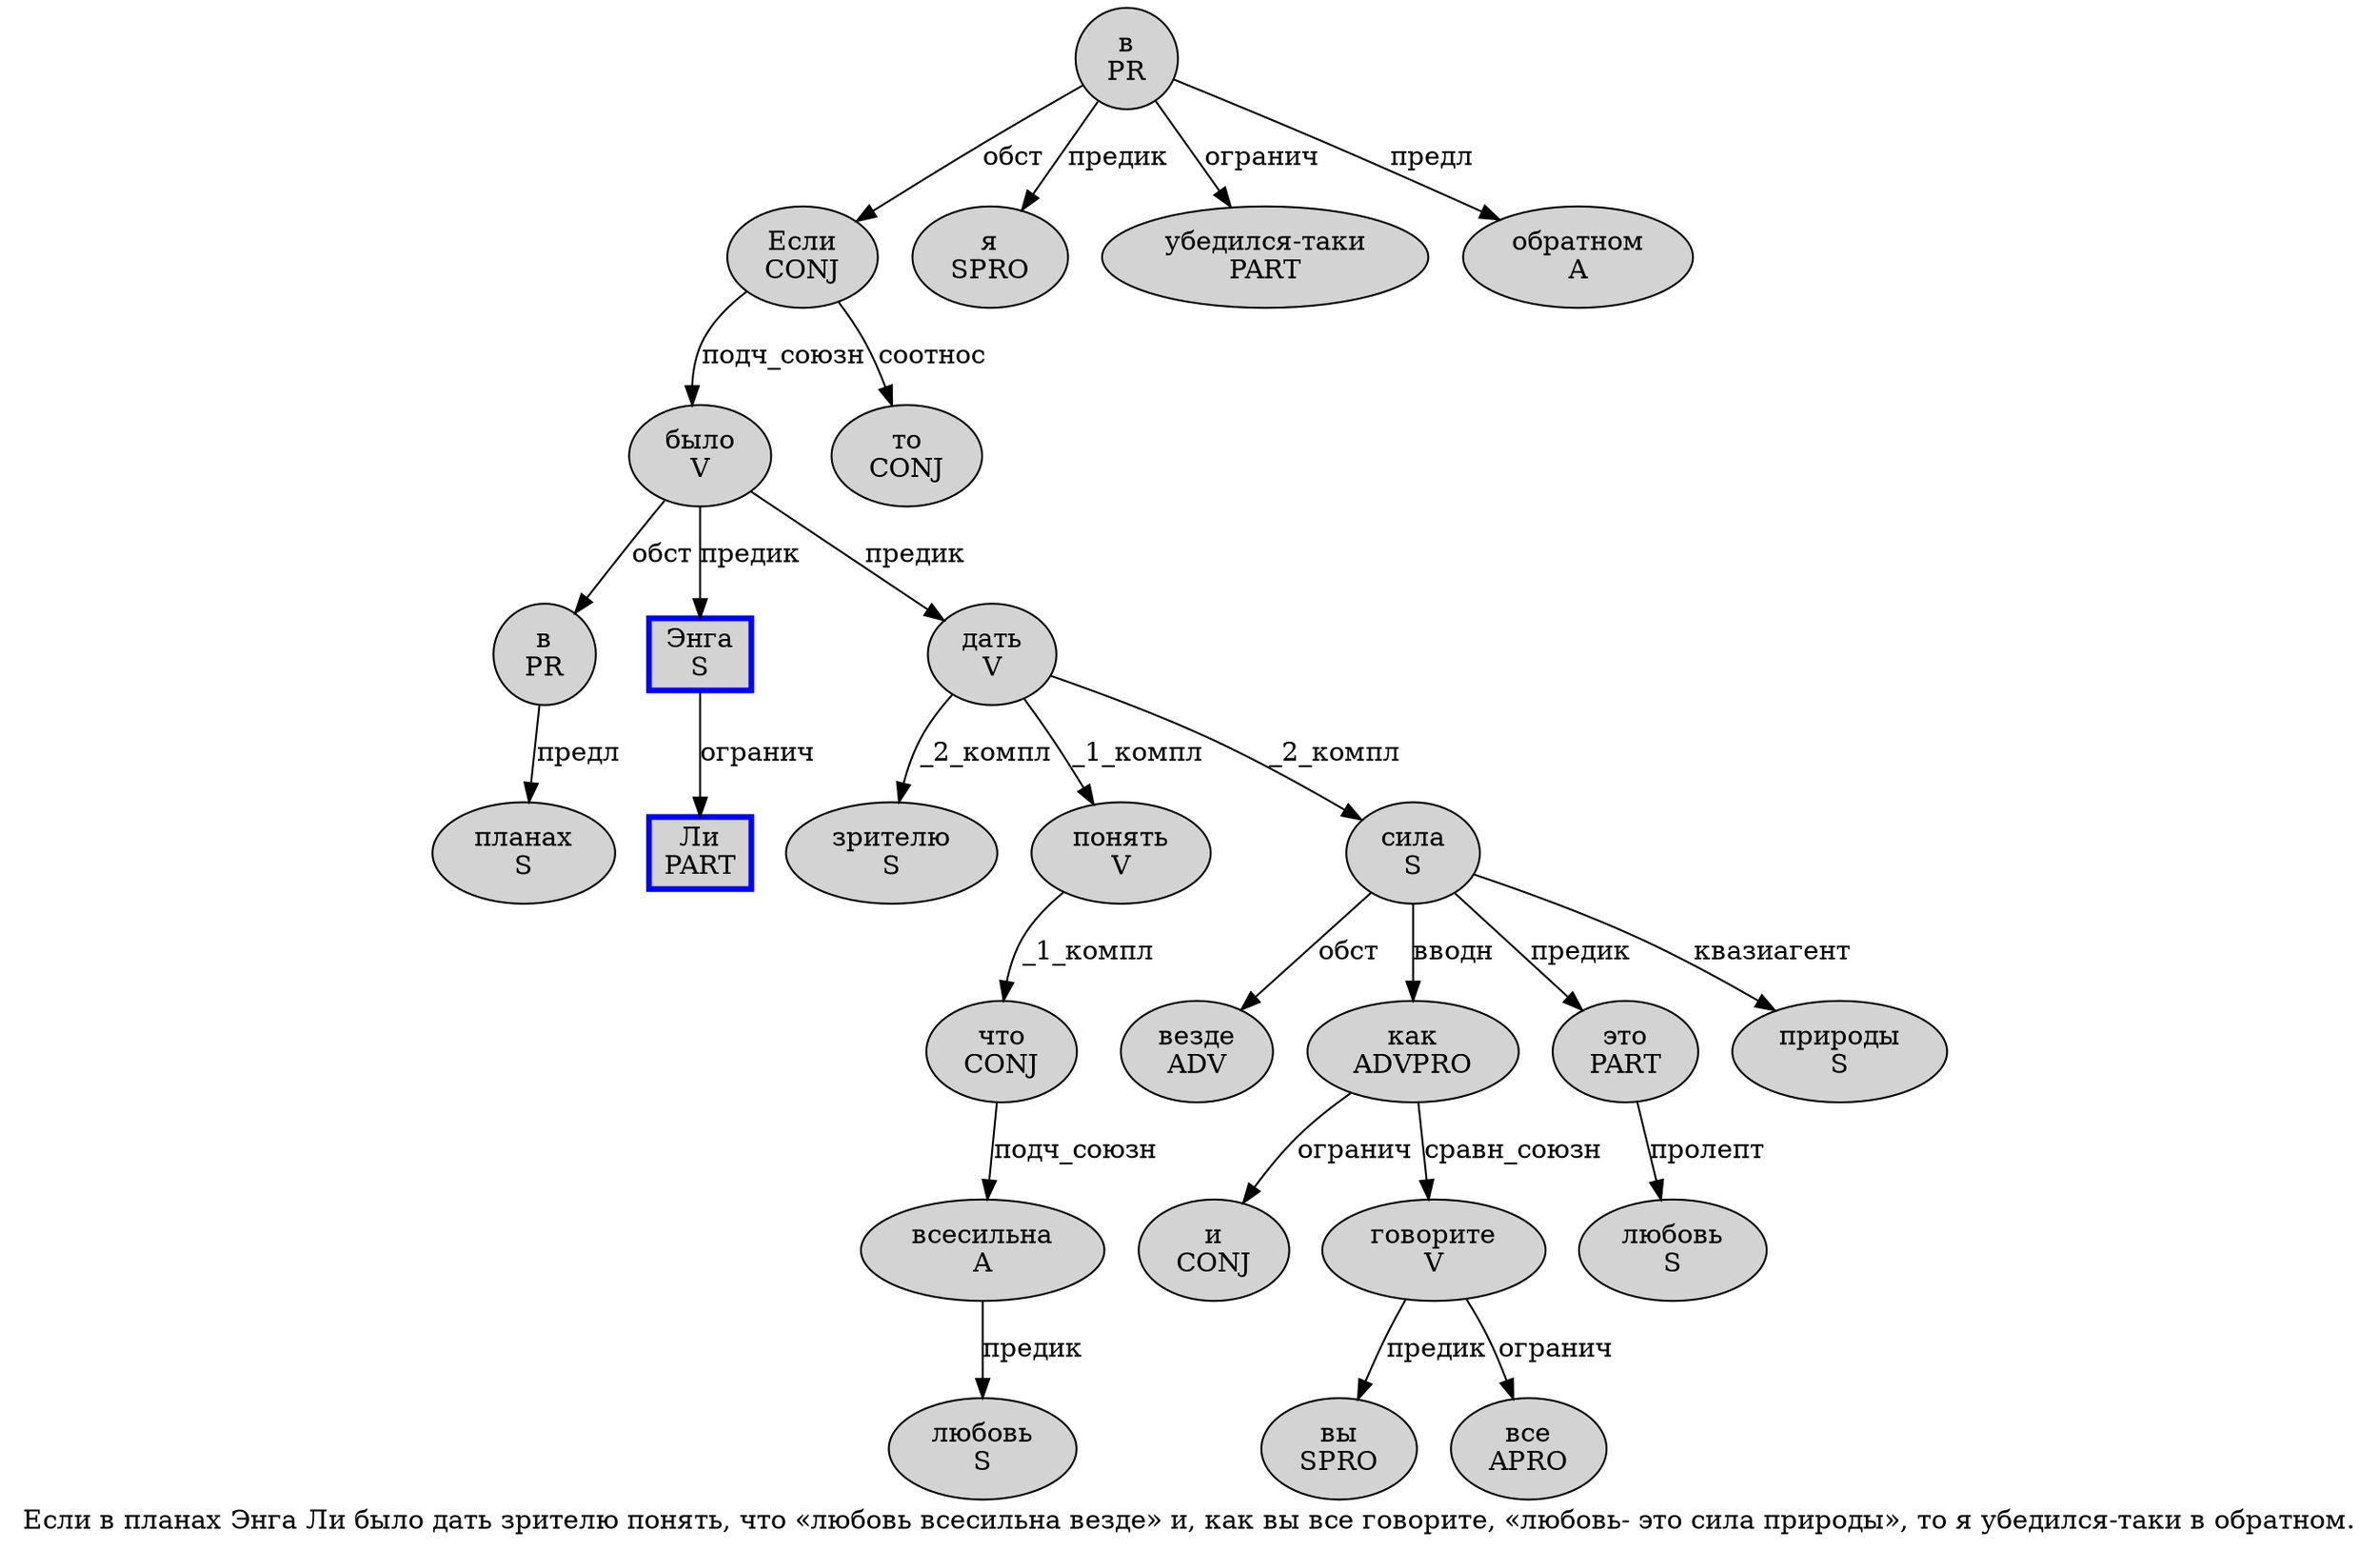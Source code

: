 digraph SENTENCE_3156 {
	graph [label="Если в планах Энга Ли было дать зрителю понять, что «любовь всесильна везде» и, как вы все говорите, «любовь- это сила природы», то я убедился-таки в обратном."]
	node [style=filled]
		0 [label="Если
CONJ" color="" fillcolor=lightgray penwidth=1 shape=ellipse]
		1 [label="в
PR" color="" fillcolor=lightgray penwidth=1 shape=ellipse]
		2 [label="планах
S" color="" fillcolor=lightgray penwidth=1 shape=ellipse]
		3 [label="Энга
S" color=blue fillcolor=lightgray penwidth=3 shape=box]
		4 [label="Ли
PART" color=blue fillcolor=lightgray penwidth=3 shape=box]
		5 [label="было
V" color="" fillcolor=lightgray penwidth=1 shape=ellipse]
		6 [label="дать
V" color="" fillcolor=lightgray penwidth=1 shape=ellipse]
		7 [label="зрителю
S" color="" fillcolor=lightgray penwidth=1 shape=ellipse]
		8 [label="понять
V" color="" fillcolor=lightgray penwidth=1 shape=ellipse]
		10 [label="что
CONJ" color="" fillcolor=lightgray penwidth=1 shape=ellipse]
		12 [label="любовь
S" color="" fillcolor=lightgray penwidth=1 shape=ellipse]
		13 [label="всесильна
A" color="" fillcolor=lightgray penwidth=1 shape=ellipse]
		14 [label="везде
ADV" color="" fillcolor=lightgray penwidth=1 shape=ellipse]
		16 [label="и
CONJ" color="" fillcolor=lightgray penwidth=1 shape=ellipse]
		18 [label="как
ADVPRO" color="" fillcolor=lightgray penwidth=1 shape=ellipse]
		19 [label="вы
SPRO" color="" fillcolor=lightgray penwidth=1 shape=ellipse]
		20 [label="все
APRO" color="" fillcolor=lightgray penwidth=1 shape=ellipse]
		21 [label="говорите
V" color="" fillcolor=lightgray penwidth=1 shape=ellipse]
		24 [label="любовь
S" color="" fillcolor=lightgray penwidth=1 shape=ellipse]
		26 [label="это
PART" color="" fillcolor=lightgray penwidth=1 shape=ellipse]
		27 [label="сила
S" color="" fillcolor=lightgray penwidth=1 shape=ellipse]
		28 [label="природы
S" color="" fillcolor=lightgray penwidth=1 shape=ellipse]
		31 [label="то
CONJ" color="" fillcolor=lightgray penwidth=1 shape=ellipse]
		32 [label="я
SPRO" color="" fillcolor=lightgray penwidth=1 shape=ellipse]
		33 [label="убедился-таки
PART" color="" fillcolor=lightgray penwidth=1 shape=ellipse]
		34 [label="в
PR" color="" fillcolor=lightgray penwidth=1 shape=ellipse]
		35 [label="обратном
A" color="" fillcolor=lightgray penwidth=1 shape=ellipse]
			13 -> 12 [label="предик"]
			0 -> 5 [label="подч_союзн"]
			0 -> 31 [label="соотнос"]
			27 -> 14 [label="обст"]
			27 -> 18 [label="вводн"]
			27 -> 26 [label="предик"]
			27 -> 28 [label="квазиагент"]
			5 -> 1 [label="обст"]
			5 -> 3 [label="предик"]
			5 -> 6 [label="предик"]
			1 -> 2 [label="предл"]
			10 -> 13 [label="подч_союзн"]
			34 -> 0 [label="обст"]
			34 -> 32 [label="предик"]
			34 -> 33 [label="огранич"]
			34 -> 35 [label="предл"]
			18 -> 16 [label="огранич"]
			18 -> 21 [label="сравн_союзн"]
			6 -> 7 [label="_2_компл"]
			6 -> 8 [label="_1_компл"]
			6 -> 27 [label="_2_компл"]
			26 -> 24 [label="пролепт"]
			3 -> 4 [label="огранич"]
			8 -> 10 [label="_1_компл"]
			21 -> 19 [label="предик"]
			21 -> 20 [label="огранич"]
}